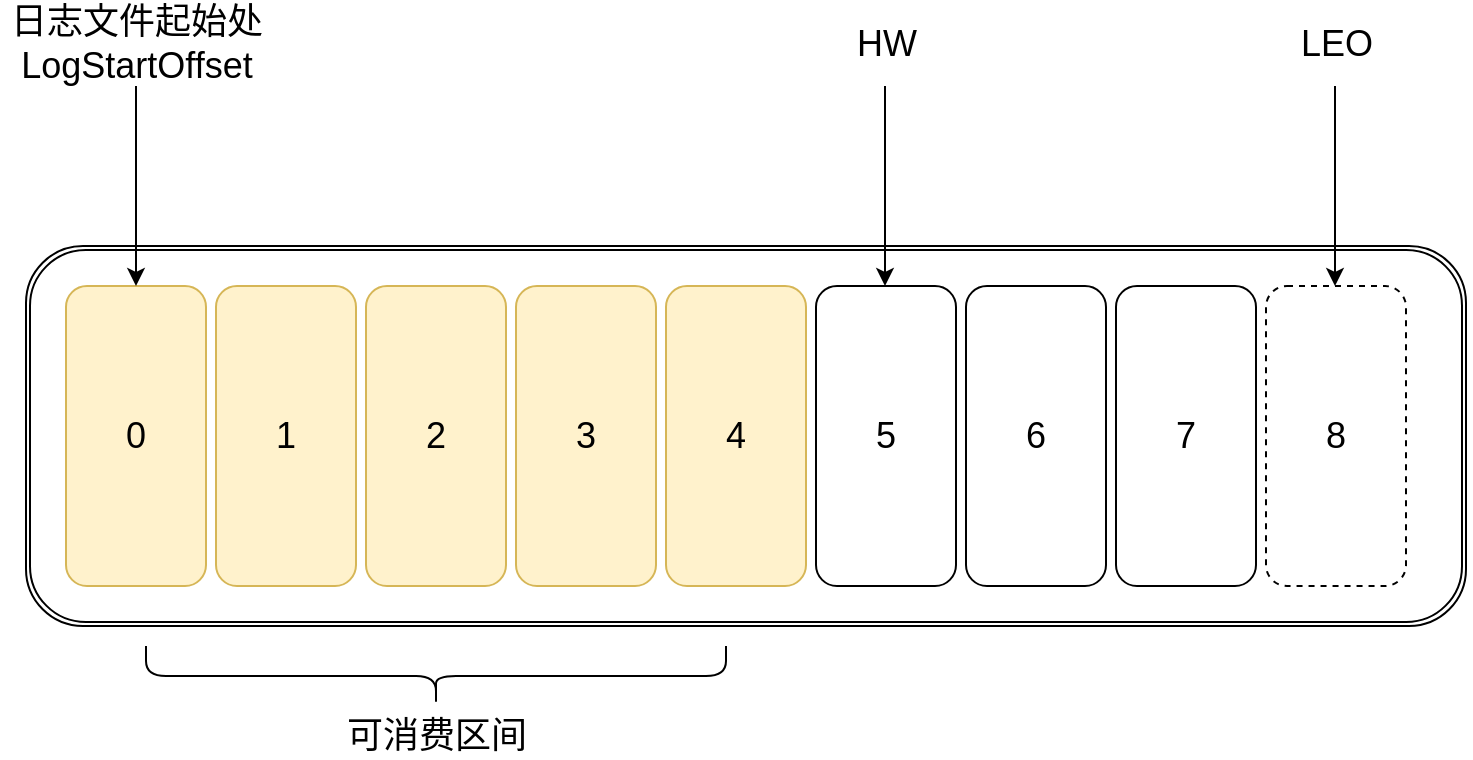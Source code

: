 <mxfile version="12.1.1" type="github" pages="1">
  <diagram id="MJuLWJjy4fnVhtMjruGv" name="Page-1">
    <mxGraphModel dx="1422" dy="723" grid="1" gridSize="10" guides="1" tooltips="1" connect="1" arrows="1" fold="1" page="1" pageScale="1" pageWidth="827" pageHeight="1169" math="0" shadow="0">
      <root>
        <mxCell id="0"/>
        <mxCell id="1" parent="0"/>
        <mxCell id="6j2legpFIzO9h5dVgZwm-115" value="" style="shape=ext;double=1;rounded=1;whiteSpace=wrap;html=1;strokeWidth=1;fontSize=18;fontColor=#000000;" parent="1" vertex="1">
          <mxGeometry x="120" y="1270" width="720" height="190" as="geometry"/>
        </mxCell>
        <mxCell id="6j2legpFIzO9h5dVgZwm-94" value="0" style="rounded=1;whiteSpace=wrap;html=1;strokeWidth=1;fontSize=18;fillColor=#fff2cc;strokeColor=#d6b656;" parent="1" vertex="1">
          <mxGeometry x="140" y="1290" width="70" height="150" as="geometry"/>
        </mxCell>
        <mxCell id="6j2legpFIzO9h5dVgZwm-95" value="1" style="rounded=1;whiteSpace=wrap;html=1;strokeWidth=1;fontSize=18;fillColor=#fff2cc;strokeColor=#d6b656;" parent="1" vertex="1">
          <mxGeometry x="215" y="1290" width="70" height="150" as="geometry"/>
        </mxCell>
        <mxCell id="6j2legpFIzO9h5dVgZwm-96" value="2" style="rounded=1;whiteSpace=wrap;html=1;strokeWidth=1;fontSize=18;fillColor=#fff2cc;strokeColor=#d6b656;" parent="1" vertex="1">
          <mxGeometry x="290" y="1290" width="70" height="150" as="geometry"/>
        </mxCell>
        <mxCell id="6j2legpFIzO9h5dVgZwm-97" value="3" style="rounded=1;whiteSpace=wrap;html=1;strokeWidth=1;fontSize=18;fillColor=#fff2cc;strokeColor=#d6b656;" parent="1" vertex="1">
          <mxGeometry x="365" y="1290" width="70" height="150" as="geometry"/>
        </mxCell>
        <mxCell id="6j2legpFIzO9h5dVgZwm-98" value="4" style="rounded=1;whiteSpace=wrap;html=1;strokeWidth=1;fontSize=18;fillColor=#fff2cc;strokeColor=#d6b656;" parent="1" vertex="1">
          <mxGeometry x="440" y="1290" width="70" height="150" as="geometry"/>
        </mxCell>
        <mxCell id="6j2legpFIzO9h5dVgZwm-99" value="5" style="rounded=1;whiteSpace=wrap;html=1;strokeWidth=1;fontSize=18;fontColor=#000000;" parent="1" vertex="1">
          <mxGeometry x="515" y="1290" width="70" height="150" as="geometry"/>
        </mxCell>
        <mxCell id="6j2legpFIzO9h5dVgZwm-100" value="6" style="rounded=1;whiteSpace=wrap;html=1;strokeWidth=1;fontSize=18;fontColor=#000000;" parent="1" vertex="1">
          <mxGeometry x="590" y="1290" width="70" height="150" as="geometry"/>
        </mxCell>
        <mxCell id="6j2legpFIzO9h5dVgZwm-101" value="7" style="rounded=1;whiteSpace=wrap;html=1;strokeWidth=1;fontSize=18;fontColor=#000000;" parent="1" vertex="1">
          <mxGeometry x="665" y="1290" width="70" height="150" as="geometry"/>
        </mxCell>
        <mxCell id="6j2legpFIzO9h5dVgZwm-102" value="8" style="rounded=1;whiteSpace=wrap;html=1;strokeWidth=1;fontSize=18;fontColor=#000000;dashed=1;" parent="1" vertex="1">
          <mxGeometry x="740" y="1290" width="70" height="150" as="geometry"/>
        </mxCell>
        <mxCell id="6j2legpFIzO9h5dVgZwm-103" value="日志文件起始处&lt;br&gt;LogStartOffset" style="text;html=1;strokeColor=none;fillColor=none;align=center;verticalAlign=middle;whiteSpace=wrap;rounded=0;fontSize=18;fontColor=#000000;" parent="1" vertex="1">
          <mxGeometry x="107.5" y="1159" width="135" height="20" as="geometry"/>
        </mxCell>
        <mxCell id="6j2legpFIzO9h5dVgZwm-106" value="" style="endArrow=classic;html=1;strokeColor=#000000;fontSize=18;fontColor=#000000;entryX=0.5;entryY=0;entryDx=0;entryDy=0;" parent="1" target="6j2legpFIzO9h5dVgZwm-94" edge="1">
          <mxGeometry width="50" height="50" relative="1" as="geometry">
            <mxPoint x="175" y="1190" as="sourcePoint"/>
            <mxPoint x="380" y="1150" as="targetPoint"/>
          </mxGeometry>
        </mxCell>
        <mxCell id="6j2legpFIzO9h5dVgZwm-109" value="HW" style="text;html=1;strokeColor=none;fillColor=none;align=center;verticalAlign=middle;whiteSpace=wrap;rounded=0;fontSize=18;fontColor=#000000;" parent="1" vertex="1">
          <mxGeometry x="482.5" y="1159" width="135" height="20" as="geometry"/>
        </mxCell>
        <mxCell id="6j2legpFIzO9h5dVgZwm-110" value="" style="endArrow=classic;html=1;strokeColor=#000000;fontSize=18;fontColor=#000000;entryX=0.5;entryY=0;entryDx=0;entryDy=0;" parent="1" edge="1">
          <mxGeometry width="50" height="50" relative="1" as="geometry">
            <mxPoint x="549.5" y="1190" as="sourcePoint"/>
            <mxPoint x="549.5" y="1290" as="targetPoint"/>
            <Array as="points">
              <mxPoint x="549.5" y="1240"/>
            </Array>
          </mxGeometry>
        </mxCell>
        <mxCell id="6j2legpFIzO9h5dVgZwm-111" value="LEO" style="text;html=1;strokeColor=none;fillColor=none;align=center;verticalAlign=middle;whiteSpace=wrap;rounded=0;fontSize=18;fontColor=#000000;" parent="1" vertex="1">
          <mxGeometry x="707.5" y="1159" width="135" height="20" as="geometry"/>
        </mxCell>
        <mxCell id="6j2legpFIzO9h5dVgZwm-112" value="" style="endArrow=classic;html=1;strokeColor=#000000;fontSize=18;fontColor=#000000;entryX=0.5;entryY=0;entryDx=0;entryDy=0;" parent="1" edge="1">
          <mxGeometry width="50" height="50" relative="1" as="geometry">
            <mxPoint x="774.5" y="1190" as="sourcePoint"/>
            <mxPoint x="774.5" y="1290" as="targetPoint"/>
            <Array as="points">
              <mxPoint x="774.5" y="1240"/>
            </Array>
          </mxGeometry>
        </mxCell>
        <mxCell id="6j2legpFIzO9h5dVgZwm-113" value="" style="shape=curlyBracket;whiteSpace=wrap;html=1;rounded=1;strokeWidth=1;fontSize=18;fontColor=#000000;rotation=-90;" parent="1" vertex="1">
          <mxGeometry x="310" y="1340" width="30" height="290" as="geometry"/>
        </mxCell>
        <mxCell id="6j2legpFIzO9h5dVgZwm-114" value="可消费区间" style="text;html=1;strokeColor=none;fillColor=none;align=center;verticalAlign=middle;whiteSpace=wrap;rounded=0;fontSize=18;fontColor=#000000;" parent="1" vertex="1">
          <mxGeometry x="257.5" y="1505" width="135" height="20" as="geometry"/>
        </mxCell>
      </root>
    </mxGraphModel>
  </diagram>
</mxfile>
